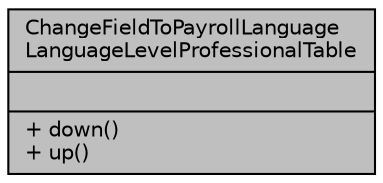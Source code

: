 digraph "ChangeFieldToPayrollLanguageLanguageLevelProfessionalTable"
{
 // LATEX_PDF_SIZE
  bgcolor="transparent";
  edge [fontname="Helvetica",fontsize="10",labelfontname="Helvetica",labelfontsize="10"];
  node [fontname="Helvetica",fontsize="10",shape=record];
  Node1 [label="{ChangeFieldToPayrollLanguage\lLanguageLevelProfessionalTable\n||+ down()\l+ up()\l}",height=0.2,width=0.4,color="black", fillcolor="grey75", style="filled", fontcolor="black",tooltip="Altera campos en la tabla payroll_language_language_level_professional."];
}
